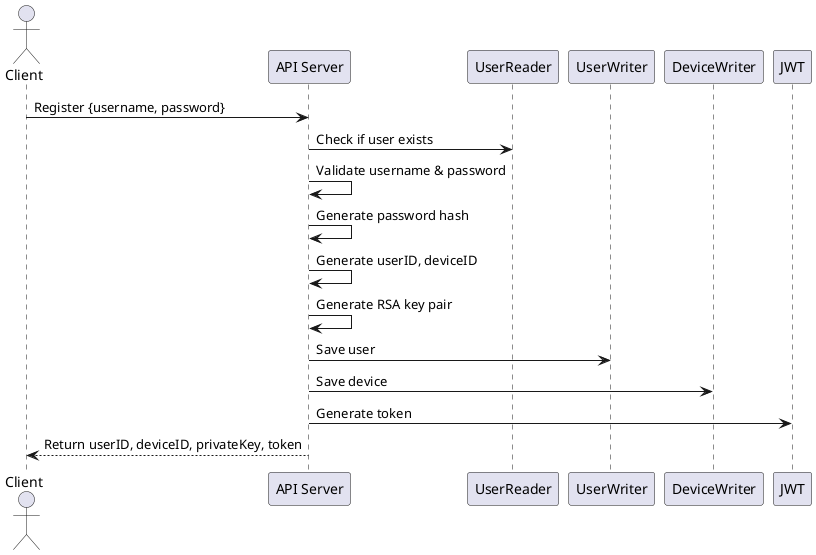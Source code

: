 @startuml
actor Client
participant "API Server" as Server
participant "UserReader" as UserRead
participant "UserWriter" as UserWrite
participant "DeviceWriter" as DeviceWrite
participant JWT

Client -> Server: Register {username, password}
Server -> UserRead: Check if user exists
Server -> Server: Validate username & password
Server -> Server: Generate password hash
Server -> Server: Generate userID, deviceID
Server -> Server: Generate RSA key pair
Server -> UserWrite: Save user
Server -> DeviceWrite: Save device
Server -> JWT: Generate token
Server --> Client: Return userID, deviceID, privateKey, token
@enduml
